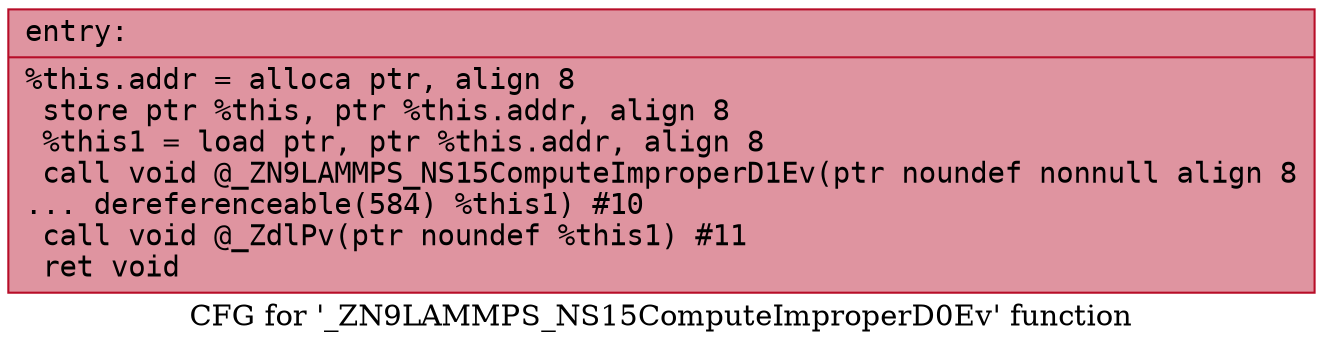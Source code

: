 digraph "CFG for '_ZN9LAMMPS_NS15ComputeImproperD0Ev' function" {
	label="CFG for '_ZN9LAMMPS_NS15ComputeImproperD0Ev' function";

	Node0x56323250b2f0 [shape=record,color="#b70d28ff", style=filled, fillcolor="#b70d2870" fontname="Courier",label="{entry:\l|  %this.addr = alloca ptr, align 8\l  store ptr %this, ptr %this.addr, align 8\l  %this1 = load ptr, ptr %this.addr, align 8\l  call void @_ZN9LAMMPS_NS15ComputeImproperD1Ev(ptr noundef nonnull align 8\l... dereferenceable(584) %this1) #10\l  call void @_ZdlPv(ptr noundef %this1) #11\l  ret void\l}"];
}
